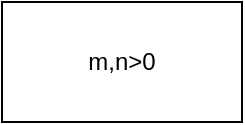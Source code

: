 <mxfile version="22.1.21" type="github">
  <diagram name="Страница — 1" id="awMYwE27Q3uxp8brDSuE">
    <mxGraphModel dx="1386" dy="791" grid="1" gridSize="10" guides="1" tooltips="1" connect="1" arrows="1" fold="1" page="1" pageScale="1" pageWidth="827" pageHeight="1169" math="0" shadow="0">
      <root>
        <mxCell id="0" />
        <mxCell id="1" parent="0" />
        <mxCell id="MZmolyxTlOj2Kyhv_r3T-1" value="m,n&amp;gt;0&lt;br&gt;" style="rounded=0;whiteSpace=wrap;html=1;" vertex="1" parent="1">
          <mxGeometry x="310" y="150" width="120" height="60" as="geometry" />
        </mxCell>
      </root>
    </mxGraphModel>
  </diagram>
</mxfile>
